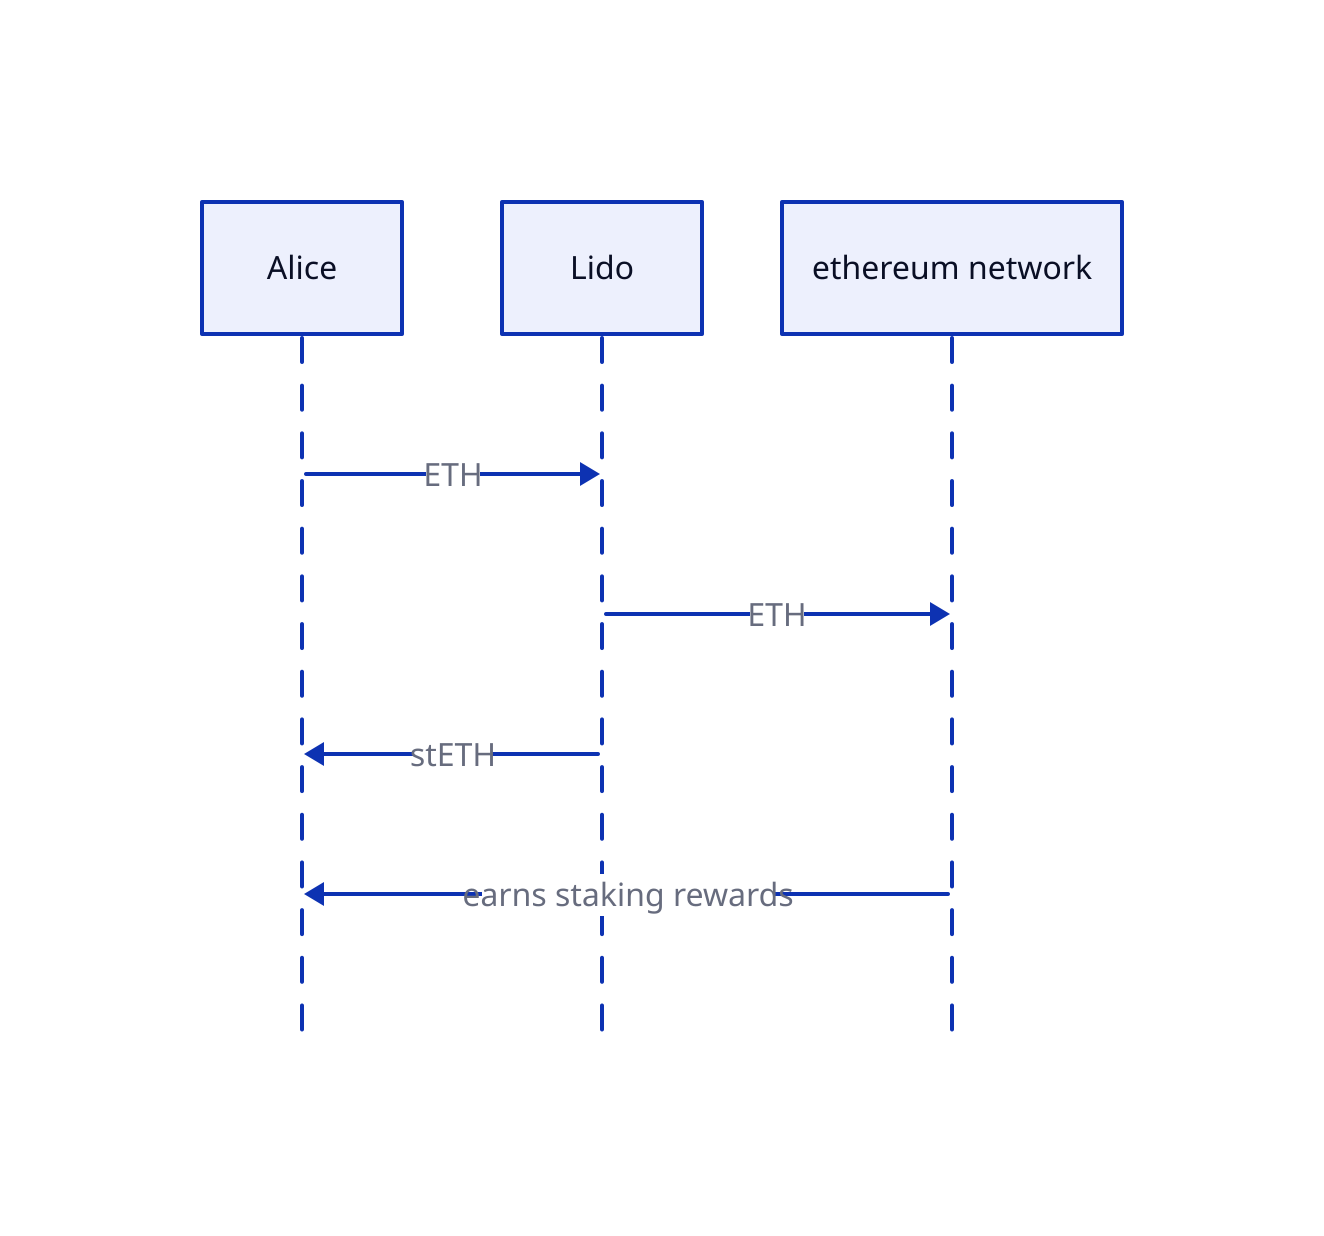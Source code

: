 shape: sequence_diagram
Alice -> Lido: ETH
Lido -> ethereum network: ETH
Lido -> Alice: stETH
ethereum network -> Alice: earns staking rewards
